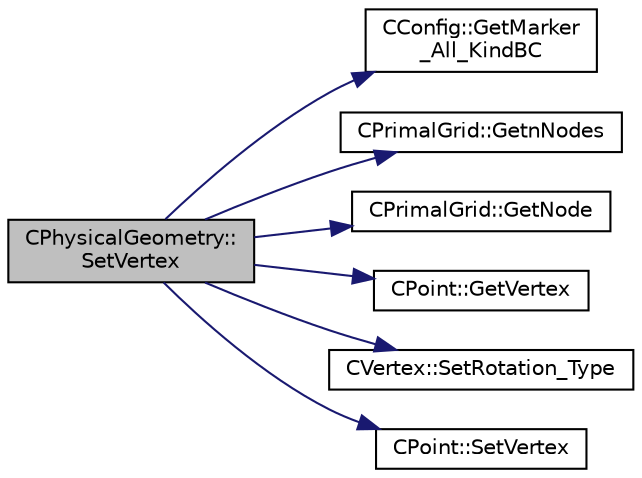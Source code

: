 digraph "CPhysicalGeometry::SetVertex"
{
 // LATEX_PDF_SIZE
  edge [fontname="Helvetica",fontsize="10",labelfontname="Helvetica",labelfontsize="10"];
  node [fontname="Helvetica",fontsize="10",shape=record];
  rankdir="LR";
  Node1 [label="CPhysicalGeometry::\lSetVertex",height=0.2,width=0.4,color="black", fillcolor="grey75", style="filled", fontcolor="black",tooltip="Set boundary vertex."];
  Node1 -> Node2 [color="midnightblue",fontsize="10",style="solid",fontname="Helvetica"];
  Node2 [label="CConfig::GetMarker\l_All_KindBC",height=0.2,width=0.4,color="black", fillcolor="white", style="filled",URL="$classCConfig.html#ae003cd8f406eaaa91849a774c9a20730",tooltip="Get the kind of boundary for each marker."];
  Node1 -> Node3 [color="midnightblue",fontsize="10",style="solid",fontname="Helvetica"];
  Node3 [label="CPrimalGrid::GetnNodes",height=0.2,width=0.4,color="black", fillcolor="white", style="filled",URL="$classCPrimalGrid.html#ad07e4929bb7093fd08f1314a57739cce",tooltip="Get number of nodes of the element."];
  Node1 -> Node4 [color="midnightblue",fontsize="10",style="solid",fontname="Helvetica"];
  Node4 [label="CPrimalGrid::GetNode",height=0.2,width=0.4,color="black", fillcolor="white", style="filled",URL="$classCPrimalGrid.html#a6353b89f5a8a3948cd475da6152bf077",tooltip="Get the nodes shared by the primal grid element."];
  Node1 -> Node5 [color="midnightblue",fontsize="10",style="solid",fontname="Helvetica"];
  Node5 [label="CPoint::GetVertex",height=0.2,width=0.4,color="black", fillcolor="white", style="filled",URL="$classCPoint.html#aa23a2b42b38e6d611038eeafdb7051d0",tooltip="Get the vertex that compose the control volume for a marker."];
  Node1 -> Node6 [color="midnightblue",fontsize="10",style="solid",fontname="Helvetica"];
  Node6 [label="CVertex::SetRotation_Type",height=0.2,width=0.4,color="black", fillcolor="white", style="filled",URL="$classCVertex.html#ab7dd4ebe3827a309a48b7e4cbd52dcd8",tooltip="Set the type of rotation associated to the vertex."];
  Node1 -> Node7 [color="midnightblue",fontsize="10",style="solid",fontname="Helvetica"];
  Node7 [label="CPoint::SetVertex",height=0.2,width=0.4,color="black", fillcolor="white", style="filled",URL="$classCPoint.html#ade080a4f07b195fb07f752635b1e85a6",tooltip="Set the boundary vertex that compose the control volume."];
}
